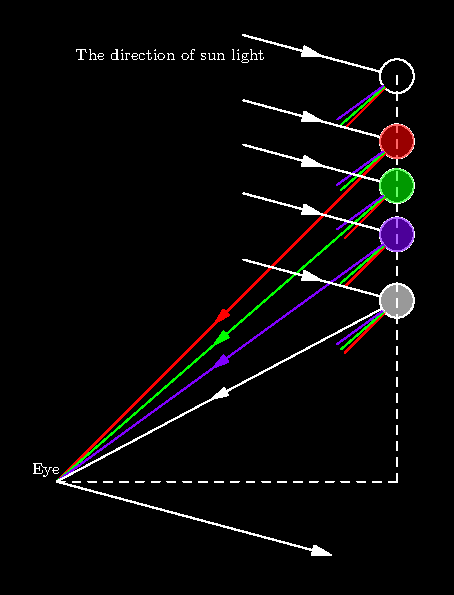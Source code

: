 unitsize(1cm);
defaultpen(white+fontsize(8pt));
fill(box((-7,-2), (1,8.5)), black);

real xlength = 6, ylength = 5;
real r = 0.3;
pair eye = (-xlength, 0);
real thetasun = 15/180*pi;
draw((-xlength,0) -- (0, 0), dashed+white);
draw(eye -- (eye+5*(cos(-thetasun),sin(-thetasun))), white+.6pt, arrow=Arrow());
real theta[] = {50, 45, 41, 36, 28};
pen p[] = {red, green, purple};
for (int i = 0; i <5; ++i){
	theta[i] *= pi/180;
}
real ycenter[];
pair ccenter;
for (int i = 0; i <5; ++i){
	ycenter[i] = xlength * tan(theta[i]);
}
draw((0,0) -- (0, ycenter[0]), dashed+white);
real lsun = 2.5, l = 1;
pair sunend, sunstart, lstart, lend;

for (int i = 0; i < 5; ++i){
  	ccenter = (0, ycenter[i]);
	draw(circle(ccenter, r), white);
	sunend = ccenter + r*(-cos(thetasun),sin(thetasun));
  	sunstart = sunend + lsun*(-cos(thetasun),sin(thetasun));
	draw(sunstart -- sunend, white+.6pt, arrow=MidArrow());
    for (int j = 0; j < 3; ++j){
        lstart = ccenter - r*(cos(theta[j+1]), sin(theta[j+1]));
        lend = lstart - l*(cos(theta[j+1]), sin(theta[j+1]));
        draw(lstart -- lend, p[j]);
      	if (j == i-1){
        	draw(lstart-- eye, p[j], arrow=MidArrow());
          	fill(circle(ccenter, r), p[j]+opacity(.6));
        }
 
    }
  	if (i==4){
    	lstart = ccenter - r*(cos(theta[i]), sin(theta[i]));
        lend = lstart - l*(cos(theta[i]), sin(theta[i]));
        draw(lstart -- eye, white, arrow=MidArrow());
      	fill(circle(ccenter, r), white+opacity(.6));
    }
}

label("Eye", eye+(-.2,.2));
label("The direction of sun light", (-4,7.5));